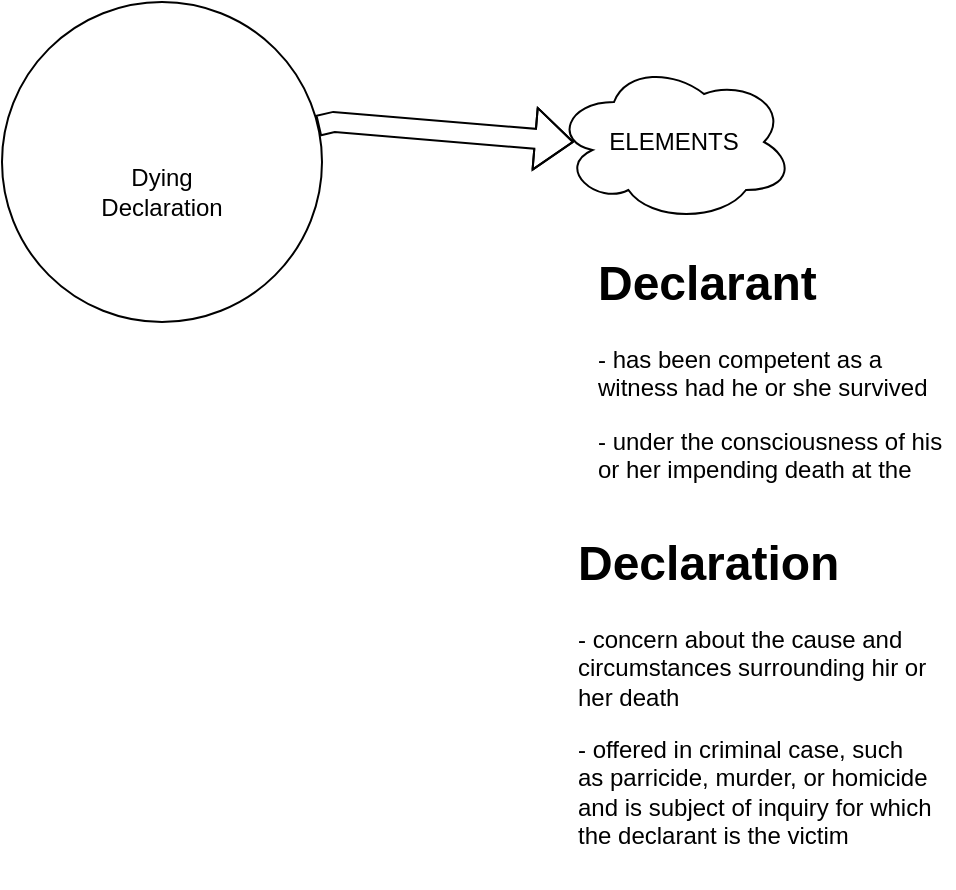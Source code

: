<mxfile version="26.2.12">
  <diagram id="C5RBs43oDa-KdzZeNtuy" name="Page-1">
    <mxGraphModel dx="782" dy="548" grid="1" gridSize="10" guides="1" tooltips="1" connect="1" arrows="1" fold="1" page="1" pageScale="1" pageWidth="827" pageHeight="1169" math="0" shadow="0">
      <root>
        <mxCell id="WIyWlLk6GJQsqaUBKTNV-0" />
        <mxCell id="WIyWlLk6GJQsqaUBKTNV-1" parent="WIyWlLk6GJQsqaUBKTNV-0" />
        <mxCell id="yr8fCTWt7EokmB9WBIkE-0" value="" style="ellipse;whiteSpace=wrap;html=1;aspect=fixed;strokeColor=default;movable=0;resizable=0;rotatable=0;deletable=0;editable=0;locked=1;connectable=0;" vertex="1" parent="WIyWlLk6GJQsqaUBKTNV-1">
          <mxGeometry x="254" y="100" width="160" height="160" as="geometry" />
        </mxCell>
        <mxCell id="yr8fCTWt7EokmB9WBIkE-2" value="" style="shape=flexArrow;endArrow=classic;html=1;rounded=0;movable=0;resizable=0;rotatable=0;deletable=0;editable=0;locked=1;connectable=0;" edge="1" parent="WIyWlLk6GJQsqaUBKTNV-1" source="yr8fCTWt7EokmB9WBIkE-0">
          <mxGeometry width="50" height="50" relative="1" as="geometry">
            <mxPoint x="400" y="330" as="sourcePoint" />
            <mxPoint x="540" y="170" as="targetPoint" />
            <Array as="points">
              <mxPoint x="420" y="160" />
            </Array>
          </mxGeometry>
        </mxCell>
        <mxCell id="yr8fCTWt7EokmB9WBIkE-3" value="Dying Declaration" style="text;html=1;align=center;verticalAlign=middle;whiteSpace=wrap;rounded=0;movable=0;resizable=0;rotatable=0;deletable=0;editable=0;locked=1;connectable=0;" vertex="1" parent="WIyWlLk6GJQsqaUBKTNV-1">
          <mxGeometry x="304" y="180" width="60" height="30" as="geometry" />
        </mxCell>
        <mxCell id="yr8fCTWt7EokmB9WBIkE-4" value="" style="ellipse;shape=cloud;whiteSpace=wrap;html=1;movable=0;resizable=0;rotatable=0;deletable=0;editable=0;locked=1;connectable=0;" vertex="1" parent="WIyWlLk6GJQsqaUBKTNV-1">
          <mxGeometry x="530" y="130" width="120" height="80" as="geometry" />
        </mxCell>
        <mxCell id="yr8fCTWt7EokmB9WBIkE-5" value="ELEMENTS" style="text;html=1;align=center;verticalAlign=middle;whiteSpace=wrap;rounded=0;movable=0;resizable=0;rotatable=0;deletable=0;editable=0;locked=1;connectable=0;" vertex="1" parent="WIyWlLk6GJQsqaUBKTNV-1">
          <mxGeometry x="560" y="155" width="60" height="30" as="geometry" />
        </mxCell>
        <mxCell id="yr8fCTWt7EokmB9WBIkE-6" value="&lt;h1 style=&quot;margin-top: 0px;&quot;&gt;Declarant&lt;/h1&gt;&lt;p&gt;- has been competent as a witness had he or she survived&lt;/p&gt;&lt;p&gt;- under the consciousness of his or her impending death at the time the declaration was made&lt;/p&gt;" style="text;html=1;whiteSpace=wrap;overflow=hidden;rounded=0;" vertex="1" parent="WIyWlLk6GJQsqaUBKTNV-1">
          <mxGeometry x="550" y="220" width="180" height="120" as="geometry" />
        </mxCell>
        <mxCell id="yr8fCTWt7EokmB9WBIkE-7" value="&lt;h1 style=&quot;margin-top: 0px;&quot;&gt;Declaration&lt;/h1&gt;&lt;p&gt;- concern about the cause and circumstances surrounding hir or her death&lt;/p&gt;&lt;p&gt;- offered in criminal case, such as parricide, murder, or homicide and is subject of inquiry for which the declarant is the victim&lt;/p&gt;" style="text;html=1;whiteSpace=wrap;overflow=hidden;rounded=0;" vertex="1" parent="WIyWlLk6GJQsqaUBKTNV-1">
          <mxGeometry x="540" y="360" width="180" height="180" as="geometry" />
        </mxCell>
      </root>
    </mxGraphModel>
  </diagram>
</mxfile>
